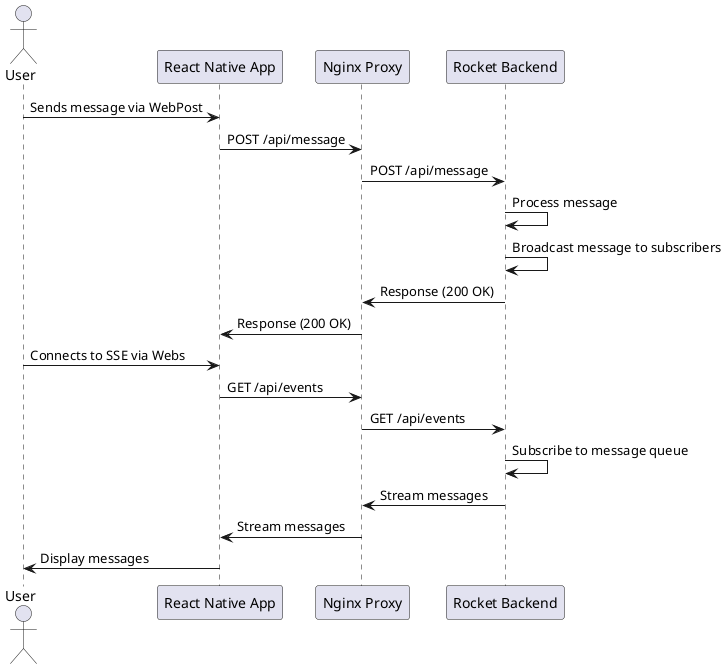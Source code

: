 @startuml
actor User
participant "React Native App" as Frontend
participant "Nginx Proxy" as Nginx
participant "Rocket Backend" as Backend

User -> Frontend: Sends message via WebPost
Frontend -> Nginx: POST /api/message
Nginx -> Backend: POST /api/message
Backend -> Backend: Process message
Backend -> Backend: Broadcast message to subscribers
Backend -> Nginx: Response (200 OK)
Nginx -> Frontend: Response (200 OK)

User -> Frontend: Connects to SSE via Webs
Frontend -> Nginx: GET /api/events
Nginx -> Backend: GET /api/events
Backend -> Backend: Subscribe to message queue
Backend -> Nginx: Stream messages
Nginx -> Frontend: Stream messages
Frontend -> User: Display messages
@enduml
